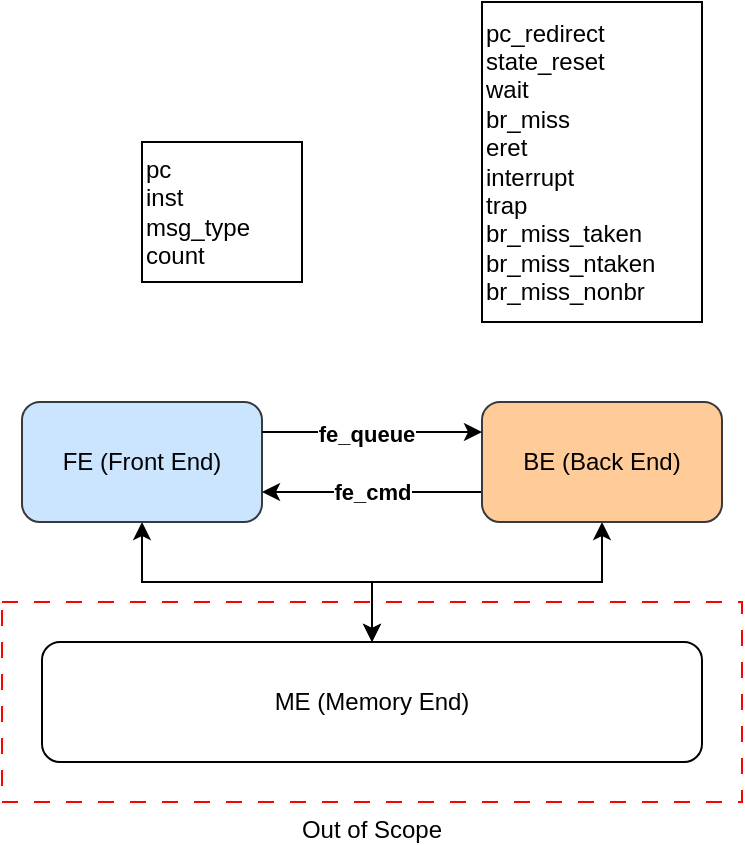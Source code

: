 <mxfile version="26.2.2" pages="6">
  <diagram name="Top Level" id="gSaMj9r_bIgpUZWunbMq">
    <mxGraphModel dx="449" dy="681" grid="1" gridSize="10" guides="1" tooltips="1" connect="1" arrows="1" fold="1" page="1" pageScale="1" pageWidth="850" pageHeight="1100" math="0" shadow="0">
      <root>
        <mxCell id="0" />
        <mxCell id="1" parent="0" />
        <mxCell id="ZdfBLmJmLp9qReuoNuhd-8" value="" style="edgeStyle=orthogonalEdgeStyle;rounded=0;orthogonalLoop=1;jettySize=auto;html=1;startArrow=classic;startFill=1;" edge="1" parent="1" source="ZdfBLmJmLp9qReuoNuhd-1" target="ZdfBLmJmLp9qReuoNuhd-3">
          <mxGeometry relative="1" as="geometry" />
        </mxCell>
        <mxCell id="ZdfBLmJmLp9qReuoNuhd-1" value="FE (Front End)" style="rounded=1;whiteSpace=wrap;html=1;fillColor=#cce5ff;strokeColor=#36393d;" vertex="1" parent="1">
          <mxGeometry x="150" y="280" width="120" height="60" as="geometry" />
        </mxCell>
        <mxCell id="ZdfBLmJmLp9qReuoNuhd-6" value="fe_cmd" style="edgeStyle=orthogonalEdgeStyle;rounded=0;orthogonalLoop=1;jettySize=auto;html=1;exitX=0;exitY=0.75;exitDx=0;exitDy=0;entryX=1;entryY=0.75;entryDx=0;entryDy=0;fontStyle=1" edge="1" parent="1" source="ZdfBLmJmLp9qReuoNuhd-2" target="ZdfBLmJmLp9qReuoNuhd-1">
          <mxGeometry relative="1" as="geometry" />
        </mxCell>
        <mxCell id="ZdfBLmJmLp9qReuoNuhd-9" value="" style="edgeStyle=orthogonalEdgeStyle;rounded=0;orthogonalLoop=1;jettySize=auto;html=1;startArrow=classic;startFill=1;" edge="1" parent="1" source="ZdfBLmJmLp9qReuoNuhd-2" target="ZdfBLmJmLp9qReuoNuhd-3">
          <mxGeometry relative="1" as="geometry" />
        </mxCell>
        <mxCell id="ZdfBLmJmLp9qReuoNuhd-2" value="BE (Back End)" style="rounded=1;whiteSpace=wrap;html=1;fillColor=#ffcc99;strokeColor=#36393d;" vertex="1" parent="1">
          <mxGeometry x="380" y="280" width="120" height="60" as="geometry" />
        </mxCell>
        <mxCell id="ZdfBLmJmLp9qReuoNuhd-3" value="ME (Memory End)" style="rounded=1;whiteSpace=wrap;html=1;" vertex="1" parent="1">
          <mxGeometry x="160" y="400" width="330" height="60" as="geometry" />
        </mxCell>
        <mxCell id="ZdfBLmJmLp9qReuoNuhd-5" value="" style="endArrow=classic;html=1;rounded=0;exitX=1;exitY=0.25;exitDx=0;exitDy=0;entryX=0;entryY=0.25;entryDx=0;entryDy=0;" edge="1" parent="1" source="ZdfBLmJmLp9qReuoNuhd-1" target="ZdfBLmJmLp9qReuoNuhd-2">
          <mxGeometry width="50" height="50" relative="1" as="geometry">
            <mxPoint x="250" y="630" as="sourcePoint" />
            <mxPoint x="300" y="580" as="targetPoint" />
          </mxGeometry>
        </mxCell>
        <mxCell id="ZdfBLmJmLp9qReuoNuhd-11" value="fe_queue" style="edgeLabel;html=1;align=center;verticalAlign=middle;resizable=0;points=[];fontStyle=1" vertex="1" connectable="0" parent="ZdfBLmJmLp9qReuoNuhd-5">
          <mxGeometry x="-0.068" y="-1" relative="1" as="geometry">
            <mxPoint as="offset" />
          </mxGeometry>
        </mxCell>
        <mxCell id="ZdfBLmJmLp9qReuoNuhd-12" value="Out of Scope" style="rounded=0;whiteSpace=wrap;html=1;fillColor=none;dashed=1;dashPattern=8 8;labelPosition=center;verticalLabelPosition=bottom;align=center;verticalAlign=top;strokeColor=#FF0000;" vertex="1" parent="1">
          <mxGeometry x="140" y="380" width="370" height="100" as="geometry" />
        </mxCell>
        <mxCell id="ZdfBLmJmLp9qReuoNuhd-13" value="pc&lt;br&gt;inst&lt;br&gt;msg_type&lt;br&gt;count" style="text;html=1;align=left;verticalAlign=middle;resizable=0;points=[];autosize=1;strokeColor=default;" vertex="1" parent="1">
          <mxGeometry x="210" y="150" width="80" height="70" as="geometry" />
        </mxCell>
        <mxCell id="ZdfBLmJmLp9qReuoNuhd-14" value="pc_redirect&lt;div&gt;state_reset&lt;/div&gt;&lt;div&gt;wait&lt;/div&gt;&lt;div&gt;br_miss&lt;/div&gt;&lt;div&gt;eret&lt;/div&gt;&lt;div&gt;interrupt&lt;/div&gt;&lt;div&gt;trap&lt;/div&gt;&lt;div&gt;br_miss_taken&lt;/div&gt;&lt;div&gt;br_miss_ntaken&lt;/div&gt;&lt;div&gt;br_miss_nonbr&lt;/div&gt;" style="text;html=1;align=left;verticalAlign=middle;resizable=0;points=[];autosize=1;strokeColor=default;" vertex="1" parent="1">
          <mxGeometry x="380" y="80" width="110" height="160" as="geometry" />
        </mxCell>
      </root>
    </mxGraphModel>
  </diagram>
  <diagram id="Fex2aDe0NyIlUf6SwWkO" name="Front End">
    <mxGraphModel dx="1190" dy="701" grid="1" gridSize="10" guides="1" tooltips="1" connect="1" arrows="1" fold="1" page="1" pageScale="1" pageWidth="850" pageHeight="1100" math="0" shadow="0">
      <root>
        <mxCell id="0" />
        <mxCell id="1" parent="0" />
        <mxCell id="5Do_AnMC29IlGybl_x2K-18" value="fe_queue" style="edgeStyle=orthogonalEdgeStyle;rounded=0;orthogonalLoop=1;jettySize=auto;html=1;" edge="1" parent="1" source="5Do_AnMC29IlGybl_x2K-1">
          <mxGeometry relative="1" as="geometry">
            <mxPoint x="560" y="750" as="targetPoint" />
          </mxGeometry>
        </mxCell>
        <mxCell id="5Do_AnMC29IlGybl_x2K-1" value="FE Controller" style="rounded=1;whiteSpace=wrap;html=1;labelPosition=center;verticalLabelPosition=middle;align=center;verticalAlign=middle;" vertex="1" parent="1">
          <mxGeometry x="340" y="720" width="120" height="60" as="geometry" />
        </mxCell>
        <mxCell id="5Do_AnMC29IlGybl_x2K-13" style="edgeStyle=orthogonalEdgeStyle;rounded=0;orthogonalLoop=1;jettySize=auto;html=1;entryX=0.5;entryY=0;entryDx=0;entryDy=0;" edge="1" parent="1" source="5Do_AnMC29IlGybl_x2K-2" target="5Do_AnMC29IlGybl_x2K-5">
          <mxGeometry relative="1" as="geometry" />
        </mxCell>
        <mxCell id="5Do_AnMC29IlGybl_x2K-2" value="PC Gen" style="rounded=1;whiteSpace=wrap;html=1;labelPosition=center;verticalLabelPosition=middle;align=center;verticalAlign=middle;" vertex="1" parent="1">
          <mxGeometry x="340" y="390" width="120" height="60" as="geometry" />
        </mxCell>
        <mxCell id="5Do_AnMC29IlGybl_x2K-7" value="" style="edgeStyle=orthogonalEdgeStyle;rounded=0;orthogonalLoop=1;jettySize=auto;html=1;startArrow=classic;startFill=1;" edge="1" parent="1" source="5Do_AnMC29IlGybl_x2K-3" target="5Do_AnMC29IlGybl_x2K-2">
          <mxGeometry relative="1" as="geometry" />
        </mxCell>
        <mxCell id="5Do_AnMC29IlGybl_x2K-21" style="edgeStyle=orthogonalEdgeStyle;rounded=0;orthogonalLoop=1;jettySize=auto;html=1;entryX=0.5;entryY=0;entryDx=0;entryDy=0;" edge="1" parent="1" source="5Do_AnMC29IlGybl_x2K-3" target="5Do_AnMC29IlGybl_x2K-20">
          <mxGeometry relative="1" as="geometry" />
        </mxCell>
        <mxCell id="5Do_AnMC29IlGybl_x2K-3" value="MMU" style="rounded=1;whiteSpace=wrap;html=1;labelPosition=center;verticalLabelPosition=middle;align=center;verticalAlign=middle;" vertex="1" parent="1">
          <mxGeometry x="190" y="390" width="120" height="60" as="geometry" />
        </mxCell>
        <mxCell id="5Do_AnMC29IlGybl_x2K-8" value="" style="edgeStyle=orthogonalEdgeStyle;rounded=0;orthogonalLoop=1;jettySize=auto;html=1;startArrow=classic;startFill=1;" edge="1" parent="1" source="5Do_AnMC29IlGybl_x2K-4" target="5Do_AnMC29IlGybl_x2K-3">
          <mxGeometry relative="1" as="geometry" />
        </mxCell>
        <mxCell id="5Do_AnMC29IlGybl_x2K-4" value="I$" style="rounded=1;whiteSpace=wrap;html=1;labelPosition=center;verticalLabelPosition=middle;align=center;verticalAlign=middle;" vertex="1" parent="1">
          <mxGeometry x="40" y="390" width="120" height="60" as="geometry" />
        </mxCell>
        <mxCell id="5Do_AnMC29IlGybl_x2K-15" value="Assembled Instructions" style="edgeStyle=orthogonalEdgeStyle;rounded=0;orthogonalLoop=1;jettySize=auto;html=1;" edge="1" parent="1" source="5Do_AnMC29IlGybl_x2K-5" target="5Do_AnMC29IlGybl_x2K-6">
          <mxGeometry relative="1" as="geometry" />
        </mxCell>
        <mxCell id="5Do_AnMC29IlGybl_x2K-5" value="Realigner" style="rounded=1;whiteSpace=wrap;html=1;labelPosition=center;verticalLabelPosition=middle;align=center;verticalAlign=middle;fontStyle=0" vertex="1" parent="1">
          <mxGeometry x="340" y="500" width="120" height="60" as="geometry" />
        </mxCell>
        <mxCell id="5Do_AnMC29IlGybl_x2K-16" value="Fetched Instruction" style="edgeStyle=orthogonalEdgeStyle;rounded=0;orthogonalLoop=1;jettySize=auto;html=1;entryX=0.5;entryY=0;entryDx=0;entryDy=0;" edge="1" parent="1" source="5Do_AnMC29IlGybl_x2K-6" target="5Do_AnMC29IlGybl_x2K-1">
          <mxGeometry relative="1" as="geometry">
            <mxPoint x="400" y="710" as="targetPoint" />
          </mxGeometry>
        </mxCell>
        <mxCell id="5Do_AnMC29IlGybl_x2K-6" value="Scan" style="rounded=1;whiteSpace=wrap;html=1;labelPosition=center;verticalLabelPosition=middle;align=center;verticalAlign=middle;" vertex="1" parent="1">
          <mxGeometry x="340" y="600" width="120" height="60" as="geometry" />
        </mxCell>
        <mxCell id="5Do_AnMC29IlGybl_x2K-10" value="" style="endArrow=classic;html=1;rounded=0;entryX=1.002;entryY=0.147;entryDx=0;entryDy=0;entryPerimeter=0;" edge="1" parent="1" target="5Do_AnMC29IlGybl_x2K-2">
          <mxGeometry width="50" height="50" relative="1" as="geometry">
            <mxPoint x="570" y="400" as="sourcePoint" />
            <mxPoint x="510" y="440" as="targetPoint" />
          </mxGeometry>
        </mxCell>
        <mxCell id="5Do_AnMC29IlGybl_x2K-11" value="PC" style="edgeLabel;html=1;align=center;verticalAlign=middle;resizable=0;points=[];" vertex="1" connectable="0" parent="5Do_AnMC29IlGybl_x2K-10">
          <mxGeometry x="-0.541" relative="1" as="geometry">
            <mxPoint as="offset" />
          </mxGeometry>
        </mxCell>
        <mxCell id="5Do_AnMC29IlGybl_x2K-12" value="Virtually-Index, Physically Tagged&lt;div&gt;1 - 8 way set-associative&lt;/div&gt;&lt;div&gt;64 - 512 bit block size&lt;/div&gt;" style="text;html=1;align=left;verticalAlign=middle;whiteSpace=wrap;rounded=0;" vertex="1" parent="1">
          <mxGeometry x="30" y="330" width="200" height="30" as="geometry" />
        </mxCell>
        <mxCell id="5Do_AnMC29IlGybl_x2K-17" value="Scans Instructions (aligned, compressed, normal)" style="text;html=1;align=left;verticalAlign=middle;whiteSpace=wrap;rounded=0;" vertex="1" parent="1">
          <mxGeometry x="480" y="615" width="130" height="30" as="geometry" />
        </mxCell>
        <mxCell id="5Do_AnMC29IlGybl_x2K-19" value="instr_fetch&lt;div&gt;itlb_miss&lt;/div&gt;&lt;div&gt;instr_page_fault&lt;/div&gt;&lt;div&gt;instr_access_fault&lt;/div&gt;&lt;div&gt;icache_miss&lt;/div&gt;" style="text;html=1;align=left;verticalAlign=middle;whiteSpace=wrap;rounded=0;" vertex="1" parent="1">
          <mxGeometry x="480" y="800" width="130" height="30" as="geometry" />
        </mxCell>
        <mxCell id="5Do_AnMC29IlGybl_x2K-22" value="" style="edgeStyle=orthogonalEdgeStyle;rounded=0;orthogonalLoop=1;jettySize=auto;html=1;" edge="1" parent="1" source="5Do_AnMC29IlGybl_x2K-20" target="5Do_AnMC29IlGybl_x2K-1">
          <mxGeometry relative="1" as="geometry" />
        </mxCell>
        <mxCell id="5Do_AnMC29IlGybl_x2K-20" value="Exception Pipe (1 Clock Cycles)" style="rounded=1;whiteSpace=wrap;html=1;labelPosition=center;verticalLabelPosition=middle;align=center;verticalAlign=middle;" vertex="1" parent="1">
          <mxGeometry x="190" y="720" width="120" height="60" as="geometry" />
        </mxCell>
        <mxCell id="1EQpkVD4WTKMlv6eUZim-1" value="&lt;div&gt;itlb_miss&lt;/div&gt;&lt;div&gt;instr_page_fault&lt;/div&gt;&lt;div&gt;instr_access_fault&lt;/div&gt;" style="text;html=1;align=left;verticalAlign=middle;whiteSpace=wrap;rounded=0;" vertex="1" parent="1">
          <mxGeometry x="140" y="610" width="130" height="30" as="geometry" />
        </mxCell>
      </root>
    </mxGraphModel>
  </diagram>
  <diagram id="BfWlYmMmu0L30tgS9wli" name="Back End">
    <mxGraphModel dx="1215" dy="828" grid="1" gridSize="10" guides="1" tooltips="1" connect="1" arrows="1" fold="1" page="1" pageScale="1" pageWidth="850" pageHeight="1100" math="0" shadow="0">
      <root>
        <mxCell id="0" />
        <mxCell id="1" parent="0" />
        <mxCell id="krLTCR8n1Ns8TSGt49DA-22" value="Director" style="rounded=1;whiteSpace=wrap;html=1;labelPosition=center;verticalLabelPosition=top;align=center;verticalAlign=bottom;" parent="1" vertex="1">
          <mxGeometry x="260" y="710" width="470" height="310" as="geometry" />
        </mxCell>
        <mxCell id="krLTCR8n1Ns8TSGt49DA-23" value="Detector" style="rounded=1;whiteSpace=wrap;html=1;labelPosition=center;verticalLabelPosition=top;align=center;verticalAlign=bottom;" parent="1" vertex="1">
          <mxGeometry x="290" y="1100" width="370" height="420" as="geometry" />
        </mxCell>
        <mxCell id="krLTCR8n1Ns8TSGt49DA-25" value="Scheduler" style="rounded=1;whiteSpace=wrap;html=1;labelPosition=center;verticalLabelPosition=top;align=center;verticalAlign=bottom;" parent="1" vertex="1">
          <mxGeometry x="260" y="240" width="470" height="380" as="geometry" />
        </mxCell>
        <mxCell id="krLTCR8n1Ns8TSGt49DA-30" value="fe_queue" style="endArrow=classic;html=1;rounded=0;entryX=0;entryY=0.5;entryDx=0;entryDy=0;" parent="1" target="krLTCR8n1Ns8TSGt49DA-32" edge="1">
          <mxGeometry width="50" height="50" relative="1" as="geometry">
            <mxPoint x="120" y="340" as="sourcePoint" />
            <mxPoint x="260" y="340" as="targetPoint" />
          </mxGeometry>
        </mxCell>
        <mxCell id="krLTCR8n1Ns8TSGt49DA-31" value="Issue Queue" style="rounded=1;whiteSpace=wrap;html=1;labelPosition=center;verticalLabelPosition=top;align=center;verticalAlign=bottom;dashed=1;dashPattern=8 8;" parent="1" vertex="1">
          <mxGeometry x="310" y="280" width="170" height="210" as="geometry" />
        </mxCell>
        <mxCell id="krLTCR8n1Ns8TSGt49DA-32" value="FIFO" style="rounded=1;whiteSpace=wrap;html=1;" parent="1" vertex="1">
          <mxGeometry x="335" y="310" width="120" height="60" as="geometry" />
        </mxCell>
        <mxCell id="8k8uYrVaryOAXli8iLL7-4" style="edgeStyle=orthogonalEdgeStyle;rounded=0;orthogonalLoop=1;jettySize=auto;html=1;" parent="1" source="krLTCR8n1Ns8TSGt49DA-34" target="8k8uYrVaryOAXli8iLL7-1" edge="1">
          <mxGeometry relative="1" as="geometry" />
        </mxCell>
        <mxCell id="krLTCR8n1Ns8TSGt49DA-34" value="Preissue FIFO" style="rounded=1;whiteSpace=wrap;html=1;" parent="1" vertex="1">
          <mxGeometry x="335" y="400" width="120" height="60" as="geometry" />
        </mxCell>
        <mxCell id="krLTCR8n1Ns8TSGt49DA-37" value="" style="group" parent="1" vertex="1" connectable="0">
          <mxGeometry x="260" y="340" width="30" height="90" as="geometry" />
        </mxCell>
        <mxCell id="krLTCR8n1Ns8TSGt49DA-33" value="" style="endArrow=classic;html=1;rounded=0;entryX=0;entryY=0.5;entryDx=0;entryDy=0;" parent="krLTCR8n1Ns8TSGt49DA-37" target="krLTCR8n1Ns8TSGt49DA-32" edge="1">
          <mxGeometry width="50" height="50" relative="1" as="geometry">
            <mxPoint as="sourcePoint" />
            <mxPoint x="150" y="40" as="targetPoint" />
          </mxGeometry>
        </mxCell>
        <mxCell id="krLTCR8n1Ns8TSGt49DA-35" value="" style="endArrow=classic;html=1;rounded=0;entryX=0;entryY=0.5;entryDx=0;entryDy=0;" parent="krLTCR8n1Ns8TSGt49DA-37" target="krLTCR8n1Ns8TSGt49DA-34" edge="1">
          <mxGeometry width="50" height="50" relative="1" as="geometry">
            <mxPoint x="30" y="90" as="sourcePoint" />
            <mxPoint x="100" as="targetPoint" />
          </mxGeometry>
        </mxCell>
        <mxCell id="krLTCR8n1Ns8TSGt49DA-36" value="" style="endArrow=none;html=1;rounded=0;" parent="krLTCR8n1Ns8TSGt49DA-37" edge="1">
          <mxGeometry width="50" height="50" relative="1" as="geometry">
            <mxPoint x="30" y="90" as="sourcePoint" />
            <mxPoint x="30" as="targetPoint" />
          </mxGeometry>
        </mxCell>
        <mxCell id="krLTCR8n1Ns8TSGt49DA-39" value="issue_pkt" style="endArrow=classic;html=1;rounded=0;exitX=1;exitY=0.5;exitDx=0;exitDy=0;entryX=0;entryY=0.25;entryDx=0;entryDy=0;" parent="1" source="krLTCR8n1Ns8TSGt49DA-32" target="8k8uYrVaryOAXli8iLL7-2" edge="1">
          <mxGeometry width="50" height="50" relative="1" as="geometry">
            <mxPoint x="455" y="350" as="sourcePoint" />
            <mxPoint x="450" y="480" as="targetPoint" />
            <Array as="points">
              <mxPoint x="530" y="340" />
            </Array>
          </mxGeometry>
        </mxCell>
        <mxCell id="8k8uYrVaryOAXli8iLL7-3" style="edgeStyle=orthogonalEdgeStyle;rounded=0;orthogonalLoop=1;jettySize=auto;html=1;entryX=0;entryY=0.5;entryDx=0;entryDy=0;" parent="1" source="8k8uYrVaryOAXli8iLL7-1" target="8k8uYrVaryOAXli8iLL7-2" edge="1">
          <mxGeometry relative="1" as="geometry">
            <Array as="points">
              <mxPoint x="570" y="430" />
              <mxPoint x="570" y="355" />
            </Array>
          </mxGeometry>
        </mxCell>
        <mxCell id="8k8uYrVaryOAXli8iLL7-1" value="Register File" style="rounded=1;whiteSpace=wrap;html=1;" parent="1" vertex="1">
          <mxGeometry x="500" y="400" width="50" height="60" as="geometry" />
        </mxCell>
        <mxCell id="8k8uYrVaryOAXli8iLL7-5" value="dispatch_pkt" style="edgeStyle=orthogonalEdgeStyle;rounded=0;orthogonalLoop=1;jettySize=auto;html=1;" parent="1" source="8k8uYrVaryOAXli8iLL7-2" edge="1">
          <mxGeometry relative="1" as="geometry">
            <mxPoint x="780" y="355" as="targetPoint" />
            <Array as="points">
              <mxPoint x="780" y="355" />
            </Array>
          </mxGeometry>
        </mxCell>
        <mxCell id="8k8uYrVaryOAXli8iLL7-2" value="comb" style="rounded=1;whiteSpace=wrap;html=1;" parent="1" vertex="1">
          <mxGeometry x="600" y="325" width="50" height="60" as="geometry" />
        </mxCell>
        <mxCell id="8k8uYrVaryOAXli8iLL7-7" value="clear" style="endArrow=classic;html=1;rounded=0;" parent="1" edge="1">
          <mxGeometry width="50" height="50" relative="1" as="geometry">
            <mxPoint x="120" y="530" as="sourcePoint" />
            <mxPoint x="260" y="530" as="targetPoint" />
          </mxGeometry>
        </mxCell>
        <mxCell id="8k8uYrVaryOAXli8iLL7-9" value="hazard" style="endArrow=classic;html=1;rounded=0;" parent="1" edge="1">
          <mxGeometry width="50" height="50" relative="1" as="geometry">
            <mxPoint x="120" y="480" as="sourcePoint" />
            <mxPoint x="260" y="480" as="targetPoint" />
          </mxGeometry>
        </mxCell>
        <mxCell id="8k8uYrVaryOAXli8iLL7-11" value="Disable issue queue" style="text;html=1;align=center;verticalAlign=middle;resizable=0;points=[];autosize=1;strokeColor=none;fillColor=none;" parent="1" vertex="1">
          <mxGeometry x="120" y="480" width="130" height="30" as="geometry" />
        </mxCell>
        <mxCell id="8k8uYrVaryOAXli8iLL7-12" value="Clear issue queue" style="text;html=1;align=center;verticalAlign=middle;resizable=0;points=[];autosize=1;strokeColor=none;fillColor=none;" parent="1" vertex="1">
          <mxGeometry x="130" y="530" width="120" height="30" as="geometry" />
        </mxCell>
        <mxCell id="8k8uYrVaryOAXli8iLL7-13" value="Deassert dispatch_pkt&lt;span style=&quot;background-color: transparent; color: light-dark(rgb(0, 0, 0), rgb(255, 255, 255)); white-space-collapse: preserve;&quot;&gt;&#x9;&lt;/span&gt;" style="text;html=1;align=center;verticalAlign=middle;resizable=0;points=[];autosize=1;strokeColor=none;fillColor=none;" parent="1" vertex="1">
          <mxGeometry x="110" y="570" width="160" height="30" as="geometry" />
        </mxCell>
        <mxCell id="8k8uYrVaryOAXli8iLL7-14" value="hazard" style="endArrow=classic;html=1;rounded=0;" parent="1" edge="1">
          <mxGeometry width="50" height="50" relative="1" as="geometry">
            <mxPoint x="120" y="480" as="sourcePoint" />
            <mxPoint x="260" y="480" as="targetPoint" />
          </mxGeometry>
        </mxCell>
        <mxCell id="8k8uYrVaryOAXli8iLL7-15" value="Poison" style="endArrow=classic;html=1;rounded=0;entryX=0;entryY=0.75;entryDx=0;entryDy=0;exitX=0.942;exitY=0;exitDx=0;exitDy=0;exitPerimeter=0;" parent="1" source="8k8uYrVaryOAXli8iLL7-13" target="8k8uYrVaryOAXli8iLL7-2" edge="1">
          <mxGeometry x="0.227" width="50" height="50" relative="1" as="geometry">
            <mxPoint x="380" y="591" as="sourcePoint" />
            <mxPoint x="590" y="580" as="targetPoint" />
            <Array as="points">
              <mxPoint x="580" y="570" />
              <mxPoint x="580" y="370" />
            </Array>
            <mxPoint as="offset" />
          </mxGeometry>
        </mxCell>
        <mxCell id="8k8uYrVaryOAXli8iLL7-26" value="poison" style="endArrow=classic;html=1;rounded=0;" parent="1" edge="1">
          <mxGeometry x="0.008" width="50" height="50" relative="1" as="geometry">
            <mxPoint x="120" y="570" as="sourcePoint" />
            <mxPoint x="260" y="570" as="targetPoint" />
            <mxPoint as="offset" />
          </mxGeometry>
        </mxCell>
        <mxCell id="8k8uYrVaryOAXli8iLL7-27" value="" style="endArrow=classic;html=1;rounded=0;" parent="1" edge="1">
          <mxGeometry width="50" height="50" relative="1" as="geometry">
            <mxPoint x="570" y="340" as="sourcePoint" />
            <mxPoint x="780" y="290" as="targetPoint" />
            <Array as="points">
              <mxPoint x="570" y="290" />
            </Array>
          </mxGeometry>
        </mxCell>
        <mxCell id="8k8uYrVaryOAXli8iLL7-28" value="issue_pkt" style="edgeLabel;html=1;align=center;verticalAlign=middle;resizable=0;points=[];" parent="8k8uYrVaryOAXli8iLL7-27" vertex="1" connectable="0">
          <mxGeometry x="0.6" y="3" relative="1" as="geometry">
            <mxPoint x="-8" as="offset" />
          </mxGeometry>
        </mxCell>
        <mxCell id="8k8uYrVaryOAXli8iLL7-29" value="issue_pkt" style="endArrow=classic;html=1;rounded=0;" parent="1" edge="1">
          <mxGeometry width="50" height="50" relative="1" as="geometry">
            <mxPoint x="190" y="800" as="sourcePoint" />
            <mxPoint x="310" y="800" as="targetPoint" />
          </mxGeometry>
        </mxCell>
        <mxCell id="8k8uYrVaryOAXli8iLL7-30" value="br_pkt" style="endArrow=classic;html=1;rounded=0;" parent="1" edge="1">
          <mxGeometry width="50" height="50" relative="1" as="geometry">
            <mxPoint x="190" y="830" as="sourcePoint" />
            <mxPoint x="310" y="830" as="targetPoint" />
          </mxGeometry>
        </mxCell>
        <mxCell id="8k8uYrVaryOAXli8iLL7-32" value="commit_pkt" style="endArrow=classic;html=1;rounded=0;" parent="1" edge="1">
          <mxGeometry width="50" height="50" relative="1" as="geometry">
            <mxPoint x="190" y="860" as="sourcePoint" />
            <mxPoint x="310" y="860" as="targetPoint" />
          </mxGeometry>
        </mxCell>
        <mxCell id="8k8uYrVaryOAXli8iLL7-33" value="poison_isd" style="endArrow=classic;html=1;rounded=0;" parent="1" edge="1">
          <mxGeometry width="50" height="50" relative="1" as="geometry">
            <mxPoint x="375" y="850" as="sourcePoint" />
            <mxPoint x="780" y="850" as="targetPoint" />
          </mxGeometry>
        </mxCell>
        <mxCell id="8k8uYrVaryOAXli8iLL7-34" value="npc check" style="rounded=1;whiteSpace=wrap;html=1;" parent="1" vertex="1">
          <mxGeometry x="310" y="769" width="65" height="120" as="geometry" />
        </mxCell>
        <mxCell id="8k8uYrVaryOAXli8iLL7-36" value="" style="endArrow=classic;html=1;rounded=0;entryX=0.5;entryY=0;entryDx=0;entryDy=0;exitX=1;exitY=0.5;exitDx=0;exitDy=0;" parent="1" source="8k8uYrVaryOAXli8iLL7-34" target="8k8uYrVaryOAXli8iLL7-34" edge="1">
          <mxGeometry width="50" height="50" relative="1" as="geometry">
            <mxPoint x="400" y="729" as="sourcePoint" />
            <mxPoint x="520" y="769" as="targetPoint" />
            <Array as="points">
              <mxPoint x="400" y="829" />
              <mxPoint x="400" y="789" />
              <mxPoint x="400" y="749" />
              <mxPoint x="343" y="749" />
            </Array>
          </mxGeometry>
        </mxCell>
        <mxCell id="8k8uYrVaryOAXli8iLL7-38" value="" style="endArrow=classic;html=1;rounded=0;" parent="1" edge="1">
          <mxGeometry width="50" height="50" relative="1" as="geometry">
            <mxPoint x="400" y="809" as="sourcePoint" />
            <mxPoint x="780" y="809" as="targetPoint" />
          </mxGeometry>
        </mxCell>
        <mxCell id="8k8uYrVaryOAXli8iLL7-40" value="expected_npc" style="edgeLabel;html=1;align=center;verticalAlign=middle;resizable=0;points=[];" parent="8k8uYrVaryOAXli8iLL7-38" vertex="1" connectable="0">
          <mxGeometry x="-0.175" y="-1" relative="1" as="geometry">
            <mxPoint as="offset" />
          </mxGeometry>
        </mxCell>
        <mxCell id="8k8uYrVaryOAXli8iLL7-43" value="fe_cmd" style="endArrow=classic;html=1;rounded=0;exitX=1;exitY=0.5;exitDx=0;exitDy=0;" parent="1" source="8k8uYrVaryOAXli8iLL7-44" edge="1">
          <mxGeometry width="50" height="50" relative="1" as="geometry">
            <mxPoint x="400" y="940" as="sourcePoint" />
            <mxPoint x="770" y="940" as="targetPoint" />
          </mxGeometry>
        </mxCell>
        <mxCell id="8k8uYrVaryOAXli8iLL7-44" value="commit_pkt checks" style="rounded=1;whiteSpace=wrap;html=1;" parent="1" vertex="1">
          <mxGeometry x="310" y="900" width="270" height="80" as="geometry" />
        </mxCell>
        <mxCell id="8k8uYrVaryOAXli8iLL7-47" value="" style="endArrow=classic;html=1;rounded=0;entryX=0;entryY=0.5;entryDx=0;entryDy=0;" parent="1" target="8k8uYrVaryOAXli8iLL7-44" edge="1">
          <mxGeometry width="50" height="50" relative="1" as="geometry">
            <mxPoint x="290" y="860" as="sourcePoint" />
            <mxPoint x="350" y="940" as="targetPoint" />
            <Array as="points">
              <mxPoint x="290" y="940" />
            </Array>
          </mxGeometry>
        </mxCell>
        <mxCell id="8k8uYrVaryOAXli8iLL7-48" value="commit_pkt:&lt;div&gt;&lt;ul&gt;&lt;li&gt;freeze&lt;/li&gt;&lt;li&gt;itlb_fill&lt;/li&gt;&lt;li&gt;sfence&lt;/li&gt;&lt;li&gt;csrw&lt;/li&gt;&lt;li&gt;wfi&lt;/li&gt;&lt;li&gt;icache_miss&lt;/li&gt;&lt;li&gt;eret&lt;/li&gt;&lt;li&gt;nps_mismatch&lt;/li&gt;&lt;/ul&gt;&lt;/div&gt;&lt;div&gt;attaboy&lt;/div&gt;" style="text;html=1;align=left;verticalAlign=middle;resizable=0;points=[];autosize=1;strokeColor=none;fillColor=none;" parent="1" vertex="1">
          <mxGeometry x="60" y="880" width="140" height="180" as="geometry" />
        </mxCell>
        <mxCell id="gA_NJuyqVtPFc1KAvtDb-1" value="" style="endArrow=classic;html=1;rounded=0;entryX=0;entryY=0.5;entryDx=0;entryDy=0;" parent="1" target="gA_NJuyqVtPFc1KAvtDb-3" edge="1">
          <mxGeometry width="50" height="50" relative="1" as="geometry">
            <mxPoint x="80" y="1340" as="sourcePoint" />
            <mxPoint x="290" y="1340" as="targetPoint" />
            <Array as="points">
              <mxPoint x="80" y="1340" />
            </Array>
          </mxGeometry>
        </mxCell>
        <mxCell id="gA_NJuyqVtPFc1KAvtDb-2" value="issue_pkt" style="edgeLabel;html=1;align=center;verticalAlign=middle;resizable=0;points=[];" parent="gA_NJuyqVtPFc1KAvtDb-1" vertex="1" connectable="0">
          <mxGeometry x="0.6" y="3" relative="1" as="geometry">
            <mxPoint x="-30" y="3" as="offset" />
          </mxGeometry>
        </mxCell>
        <mxCell id="gA_NJuyqVtPFc1KAvtDb-3" value="Hazard Detection" style="rounded=1;whiteSpace=wrap;html=1;" parent="1" vertex="1">
          <mxGeometry x="310" y="1310" width="125" height="60" as="geometry" />
        </mxCell>
        <mxCell id="gA_NJuyqVtPFc1KAvtDb-4" value="" style="endArrow=classic;html=1;rounded=0;entryX=0;entryY=0.5;entryDx=0;entryDy=0;" parent="1" edge="1">
          <mxGeometry width="50" height="50" relative="1" as="geometry">
            <mxPoint x="80" y="1430" as="sourcePoint" />
            <mxPoint x="305" y="1430" as="targetPoint" />
            <Array as="points">
              <mxPoint x="80" y="1430" />
            </Array>
          </mxGeometry>
        </mxCell>
        <mxCell id="gA_NJuyqVtPFc1KAvtDb-5" value="dispatch_pkt" style="edgeLabel;html=1;align=center;verticalAlign=middle;resizable=0;points=[];" parent="gA_NJuyqVtPFc1KAvtDb-4" vertex="1" connectable="0">
          <mxGeometry x="0.6" y="3" relative="1" as="geometry">
            <mxPoint x="-30" y="3" as="offset" />
          </mxGeometry>
        </mxCell>
        <mxCell id="gA_NJuyqVtPFc1KAvtDb-9" value="" style="edgeStyle=orthogonalEdgeStyle;rounded=0;orthogonalLoop=1;jettySize=auto;html=1;" parent="1" source="gA_NJuyqVtPFc1KAvtDb-7" target="gA_NJuyqVtPFc1KAvtDb-8" edge="1">
          <mxGeometry relative="1" as="geometry" />
        </mxCell>
        <mxCell id="gA_NJuyqVtPFc1KAvtDb-7" value="dep_status" style="rounded=1;whiteSpace=wrap;html=1;" parent="1" vertex="1">
          <mxGeometry x="305" y="1400" width="65" height="60" as="geometry" />
        </mxCell>
        <mxCell id="gA_NJuyqVtPFc1KAvtDb-12" value="" style="edgeStyle=orthogonalEdgeStyle;rounded=0;orthogonalLoop=1;jettySize=auto;html=1;" parent="1" source="gA_NJuyqVtPFc1KAvtDb-8" target="gA_NJuyqVtPFc1KAvtDb-11" edge="1">
          <mxGeometry relative="1" as="geometry" />
        </mxCell>
        <mxCell id="gA_NJuyqVtPFc1KAvtDb-8" value="dep_status" style="rounded=1;whiteSpace=wrap;html=1;" parent="1" vertex="1">
          <mxGeometry x="393" y="1400" width="65" height="60" as="geometry" />
        </mxCell>
        <mxCell id="gA_NJuyqVtPFc1KAvtDb-14" value="" style="edgeStyle=orthogonalEdgeStyle;rounded=0;orthogonalLoop=1;jettySize=auto;html=1;" parent="1" source="gA_NJuyqVtPFc1KAvtDb-11" target="gA_NJuyqVtPFc1KAvtDb-13" edge="1">
          <mxGeometry relative="1" as="geometry" />
        </mxCell>
        <mxCell id="gA_NJuyqVtPFc1KAvtDb-11" value="dep_status" style="rounded=1;whiteSpace=wrap;html=1;" parent="1" vertex="1">
          <mxGeometry x="480" y="1400" width="65" height="60" as="geometry" />
        </mxCell>
        <mxCell id="gA_NJuyqVtPFc1KAvtDb-13" value="dep_status" style="rounded=1;whiteSpace=wrap;html=1;" parent="1" vertex="1">
          <mxGeometry x="570" y="1400" width="65" height="60" as="geometry" />
        </mxCell>
        <mxCell id="gA_NJuyqVtPFc1KAvtDb-15" value="Int Scoreboard" style="rounded=1;whiteSpace=wrap;html=1;" parent="1" vertex="1">
          <mxGeometry x="382.5" y="1170" width="125" height="60" as="geometry" />
        </mxCell>
        <mxCell id="gA_NJuyqVtPFc1KAvtDb-16" value="FP Scoreboard" style="rounded=1;whiteSpace=wrap;html=1;" parent="1" vertex="1">
          <mxGeometry x="382.5" y="1230" width="125" height="60" as="geometry" />
        </mxCell>
        <mxCell id="gA_NJuyqVtPFc1KAvtDb-17" value="" style="endArrow=classic;html=1;rounded=0;" parent="1" edge="1">
          <mxGeometry width="50" height="50" relative="1" as="geometry">
            <mxPoint x="160" y="1220" as="sourcePoint" />
            <mxPoint x="305" y="1220" as="targetPoint" />
          </mxGeometry>
        </mxCell>
        <mxCell id="gA_NJuyqVtPFc1KAvtDb-18" value="commit_pkt" style="edgeLabel;html=1;align=center;verticalAlign=middle;resizable=0;points=[];" parent="gA_NJuyqVtPFc1KAvtDb-17" vertex="1" connectable="0">
          <mxGeometry x="0.6" y="3" relative="1" as="geometry">
            <mxPoint x="-46" as="offset" />
          </mxGeometry>
        </mxCell>
        <mxCell id="gA_NJuyqVtPFc1KAvtDb-19" value="" style="endArrow=classic;html=1;rounded=0;entryX=0;entryY=0.5;entryDx=0;entryDy=0;" parent="1" edge="1">
          <mxGeometry width="50" height="50" relative="1" as="geometry">
            <mxPoint x="160" y="1240" as="sourcePoint" />
            <mxPoint x="305" y="1240" as="targetPoint" />
          </mxGeometry>
        </mxCell>
        <mxCell id="gA_NJuyqVtPFc1KAvtDb-20" value="late_wb_pkt" style="edgeLabel;html=1;align=center;verticalAlign=middle;resizable=0;points=[];" parent="gA_NJuyqVtPFc1KAvtDb-19" vertex="1" connectable="0">
          <mxGeometry x="0.6" y="3" relative="1" as="geometry">
            <mxPoint x="-46" as="offset" />
          </mxGeometry>
        </mxCell>
        <mxCell id="gA_NJuyqVtPFc1KAvtDb-30" value="score" style="endArrow=classic;html=1;rounded=0;exitX=0.449;exitY=0.333;exitDx=0;exitDy=0;exitPerimeter=0;" parent="1" edge="1">
          <mxGeometry width="50" height="50" relative="1" as="geometry">
            <mxPoint x="322.5" y="1194.21" as="sourcePoint" />
            <mxPoint x="382.5" y="1194.21" as="targetPoint" />
          </mxGeometry>
        </mxCell>
        <mxCell id="gA_NJuyqVtPFc1KAvtDb-31" value="clear" style="endArrow=classic;html=1;rounded=0;" parent="1" edge="1">
          <mxGeometry width="50" height="50" relative="1" as="geometry">
            <mxPoint x="322.5" y="1205.21" as="sourcePoint" />
            <mxPoint x="382.5" y="1205.21" as="targetPoint" />
          </mxGeometry>
        </mxCell>
        <mxCell id="gA_NJuyqVtPFc1KAvtDb-32" value="score" style="endArrow=classic;html=1;rounded=0;exitX=0.449;exitY=0.333;exitDx=0;exitDy=0;exitPerimeter=0;" parent="1" edge="1">
          <mxGeometry width="50" height="50" relative="1" as="geometry">
            <mxPoint x="322.5" y="1250" as="sourcePoint" />
            <mxPoint x="382.5" y="1250" as="targetPoint" />
          </mxGeometry>
        </mxCell>
        <mxCell id="gA_NJuyqVtPFc1KAvtDb-33" value="clear" style="endArrow=classic;html=1;rounded=0;" parent="1" edge="1">
          <mxGeometry width="50" height="50" relative="1" as="geometry">
            <mxPoint x="322.5" y="1261" as="sourcePoint" />
            <mxPoint x="382.5" y="1261" as="targetPoint" />
          </mxGeometry>
        </mxCell>
        <mxCell id="gA_NJuyqVtPFc1KAvtDb-35" value="ordered" style="endArrow=classic;html=1;rounded=0;" parent="1" edge="1">
          <mxGeometry width="50" height="50" relative="1" as="geometry">
            <mxPoint x="620" y="1164.58" as="sourcePoint" />
            <mxPoint x="720" y="1164.58" as="targetPoint" />
          </mxGeometry>
        </mxCell>
        <mxCell id="gA_NJuyqVtPFc1KAvtDb-36" value="hazard" style="endArrow=classic;html=1;rounded=0;" parent="1" edge="1">
          <mxGeometry width="50" height="50" relative="1" as="geometry">
            <mxPoint x="620" y="1199.58" as="sourcePoint" />
            <mxPoint x="720" y="1199.58" as="targetPoint" />
          </mxGeometry>
        </mxCell>
        <mxCell id="gA_NJuyqVtPFc1KAvtDb-37" value="spec" style="endArrow=classic;html=1;rounded=0;" parent="1" edge="1">
          <mxGeometry width="50" height="50" relative="1" as="geometry">
            <mxPoint x="620" y="1230" as="sourcePoint" />
            <mxPoint x="720" y="1230" as="targetPoint" />
          </mxGeometry>
        </mxCell>
        <mxCell id="gA_NJuyqVtPFc1KAvtDb-39" value="goes to page table walker" style="text;html=1;align=center;verticalAlign=middle;resizable=0;points=[];autosize=1;strokeColor=none;fillColor=none;" parent="1" vertex="1">
          <mxGeometry x="720" y="1150" width="160" height="30" as="geometry" />
        </mxCell>
        <mxCell id="aKXJv8a4xu-9UnsrvxZM-1" value="structural, data, control" style="text;html=1;align=center;verticalAlign=middle;resizable=0;points=[];autosize=1;strokeColor=none;fillColor=none;" vertex="1" parent="1">
          <mxGeometry x="720" y="1185" width="150" height="30" as="geometry" />
        </mxCell>
      </root>
    </mxGraphModel>
  </diagram>
  <diagram id="kePp37-P6D333y8cFpZS" name="Back End - Calculator">
    <mxGraphModel dx="1215" dy="828" grid="1" gridSize="10" guides="1" tooltips="1" connect="1" arrows="1" fold="1" page="1" pageScale="1" pageWidth="850" pageHeight="1100" math="0" shadow="0">
      <root>
        <mxCell id="0" />
        <mxCell id="1" parent="0" />
        <mxCell id="GiC6AAE_ShxXzTyVYAFK-16" value="" style="edgeStyle=orthogonalEdgeStyle;rounded=0;orthogonalLoop=1;jettySize=auto;html=1;" parent="1" source="GiC6AAE_ShxXzTyVYAFK-1" target="GiC6AAE_ShxXzTyVYAFK-6" edge="1">
          <mxGeometry relative="1" as="geometry" />
        </mxCell>
        <mxCell id="GiC6AAE_ShxXzTyVYAFK-1" value="0" style="rounded=1;whiteSpace=wrap;html=1;" parent="1" vertex="1">
          <mxGeometry x="170" y="40" width="30" height="60" as="geometry" />
        </mxCell>
        <mxCell id="GiC6AAE_ShxXzTyVYAFK-21" value="" style="edgeStyle=orthogonalEdgeStyle;rounded=0;orthogonalLoop=1;jettySize=auto;html=1;" parent="1" source="GiC6AAE_ShxXzTyVYAFK-3" target="GiC6AAE_ShxXzTyVYAFK-7" edge="1">
          <mxGeometry relative="1" as="geometry" />
        </mxCell>
        <mxCell id="GiC6AAE_ShxXzTyVYAFK-3" value="0" style="rounded=1;whiteSpace=wrap;html=1;" parent="1" vertex="1">
          <mxGeometry x="170" y="110" width="30" height="60" as="geometry" />
        </mxCell>
        <mxCell id="GiC6AAE_ShxXzTyVYAFK-4" value="Completion Pipeline" style="text;html=1;align=center;verticalAlign=middle;resizable=0;points=[];autosize=1;strokeColor=none;fillColor=none;fontStyle=1" parent="1" vertex="1">
          <mxGeometry x="670" y="125" width="130" height="30" as="geometry" />
        </mxCell>
        <mxCell id="GiC6AAE_ShxXzTyVYAFK-5" value="Exception Pipeline" style="text;html=1;align=center;verticalAlign=middle;resizable=0;points=[];autosize=1;strokeColor=none;fillColor=none;fontStyle=1" parent="1" vertex="1">
          <mxGeometry x="675" y="55" width="120" height="30" as="geometry" />
        </mxCell>
        <mxCell id="GiC6AAE_ShxXzTyVYAFK-17" value="" style="edgeStyle=orthogonalEdgeStyle;rounded=0;orthogonalLoop=1;jettySize=auto;html=1;" parent="1" source="GiC6AAE_ShxXzTyVYAFK-6" target="GiC6AAE_ShxXzTyVYAFK-8" edge="1">
          <mxGeometry relative="1" as="geometry" />
        </mxCell>
        <mxCell id="GiC6AAE_ShxXzTyVYAFK-6" value="1" style="rounded=1;whiteSpace=wrap;html=1;" parent="1" vertex="1">
          <mxGeometry x="260" y="40" width="30" height="60" as="geometry" />
        </mxCell>
        <mxCell id="GiC6AAE_ShxXzTyVYAFK-22" value="" style="edgeStyle=orthogonalEdgeStyle;rounded=0;orthogonalLoop=1;jettySize=auto;html=1;" parent="1" source="GiC6AAE_ShxXzTyVYAFK-7" target="GiC6AAE_ShxXzTyVYAFK-9" edge="1">
          <mxGeometry relative="1" as="geometry" />
        </mxCell>
        <mxCell id="GiC6AAE_ShxXzTyVYAFK-7" value="1" style="rounded=1;whiteSpace=wrap;html=1;" parent="1" vertex="1">
          <mxGeometry x="260" y="110" width="30" height="60" as="geometry" />
        </mxCell>
        <mxCell id="GiC6AAE_ShxXzTyVYAFK-18" value="" style="edgeStyle=orthogonalEdgeStyle;rounded=0;orthogonalLoop=1;jettySize=auto;html=1;" parent="1" source="GiC6AAE_ShxXzTyVYAFK-8" target="GiC6AAE_ShxXzTyVYAFK-10" edge="1">
          <mxGeometry relative="1" as="geometry" />
        </mxCell>
        <mxCell id="GiC6AAE_ShxXzTyVYAFK-8" value="2" style="rounded=1;whiteSpace=wrap;html=1;" parent="1" vertex="1">
          <mxGeometry x="350" y="40" width="30" height="60" as="geometry" />
        </mxCell>
        <mxCell id="GiC6AAE_ShxXzTyVYAFK-23" value="" style="edgeStyle=orthogonalEdgeStyle;rounded=0;orthogonalLoop=1;jettySize=auto;html=1;" parent="1" source="GiC6AAE_ShxXzTyVYAFK-9" target="GiC6AAE_ShxXzTyVYAFK-11" edge="1">
          <mxGeometry relative="1" as="geometry" />
        </mxCell>
        <mxCell id="GiC6AAE_ShxXzTyVYAFK-9" value="2" style="rounded=1;whiteSpace=wrap;html=1;" parent="1" vertex="1">
          <mxGeometry x="350" y="110" width="30" height="60" as="geometry" />
        </mxCell>
        <mxCell id="GiC6AAE_ShxXzTyVYAFK-19" value="" style="edgeStyle=orthogonalEdgeStyle;rounded=0;orthogonalLoop=1;jettySize=auto;html=1;" parent="1" source="GiC6AAE_ShxXzTyVYAFK-10" target="GiC6AAE_ShxXzTyVYAFK-12" edge="1">
          <mxGeometry relative="1" as="geometry" />
        </mxCell>
        <mxCell id="GiC6AAE_ShxXzTyVYAFK-10" value="3" style="rounded=1;whiteSpace=wrap;html=1;" parent="1" vertex="1">
          <mxGeometry x="440" y="40" width="30" height="60" as="geometry" />
        </mxCell>
        <mxCell id="GiC6AAE_ShxXzTyVYAFK-24" value="" style="edgeStyle=orthogonalEdgeStyle;rounded=0;orthogonalLoop=1;jettySize=auto;html=1;" parent="1" source="GiC6AAE_ShxXzTyVYAFK-11" target="GiC6AAE_ShxXzTyVYAFK-13" edge="1">
          <mxGeometry relative="1" as="geometry" />
        </mxCell>
        <mxCell id="GiC6AAE_ShxXzTyVYAFK-11" value="3" style="rounded=1;whiteSpace=wrap;html=1;" parent="1" vertex="1">
          <mxGeometry x="440" y="110" width="30" height="60" as="geometry" />
        </mxCell>
        <mxCell id="GiC6AAE_ShxXzTyVYAFK-20" value="" style="edgeStyle=orthogonalEdgeStyle;rounded=0;orthogonalLoop=1;jettySize=auto;html=1;" parent="1" source="GiC6AAE_ShxXzTyVYAFK-12" target="GiC6AAE_ShxXzTyVYAFK-14" edge="1">
          <mxGeometry relative="1" as="geometry" />
        </mxCell>
        <mxCell id="GiC6AAE_ShxXzTyVYAFK-12" value="4" style="rounded=1;whiteSpace=wrap;html=1;" parent="1" vertex="1">
          <mxGeometry x="530" y="40" width="30" height="60" as="geometry" />
        </mxCell>
        <mxCell id="GiC6AAE_ShxXzTyVYAFK-25" value="" style="edgeStyle=orthogonalEdgeStyle;rounded=0;orthogonalLoop=1;jettySize=auto;html=1;" parent="1" source="GiC6AAE_ShxXzTyVYAFK-13" target="GiC6AAE_ShxXzTyVYAFK-15" edge="1">
          <mxGeometry relative="1" as="geometry" />
        </mxCell>
        <mxCell id="GiC6AAE_ShxXzTyVYAFK-13" value="4" style="rounded=1;whiteSpace=wrap;html=1;" parent="1" vertex="1">
          <mxGeometry x="530" y="110" width="30" height="60" as="geometry" />
        </mxCell>
        <mxCell id="GiC6AAE_ShxXzTyVYAFK-14" value="5" style="rounded=1;whiteSpace=wrap;html=1;" parent="1" vertex="1">
          <mxGeometry x="620" y="40" width="30" height="60" as="geometry" />
        </mxCell>
        <mxCell id="GiC6AAE_ShxXzTyVYAFK-15" value="5" style="rounded=1;whiteSpace=wrap;html=1;" parent="1" vertex="1">
          <mxGeometry x="620" y="110" width="30" height="60" as="geometry" />
        </mxCell>
        <mxCell id="GiC6AAE_ShxXzTyVYAFK-38" style="edgeStyle=orthogonalEdgeStyle;rounded=0;orthogonalLoop=1;jettySize=auto;html=1;entryX=0;entryY=0.75;entryDx=0;entryDy=0;" parent="1" source="GiC6AAE_ShxXzTyVYAFK-26" target="GiC6AAE_ShxXzTyVYAFK-7" edge="1">
          <mxGeometry relative="1" as="geometry" />
        </mxCell>
        <mxCell id="GiC6AAE_ShxXzTyVYAFK-26" value="pipe_sys" style="rounded=1;whiteSpace=wrap;html=1;" parent="1" vertex="1">
          <mxGeometry x="150" y="290" width="70" height="60" as="geometry" />
        </mxCell>
        <mxCell id="GiC6AAE_ShxXzTyVYAFK-36" style="edgeStyle=orthogonalEdgeStyle;rounded=0;orthogonalLoop=1;jettySize=auto;html=1;entryX=0;entryY=0.75;entryDx=0;entryDy=0;" parent="1" source="GiC6AAE_ShxXzTyVYAFK-27" target="GiC6AAE_ShxXzTyVYAFK-7" edge="1">
          <mxGeometry relative="1" as="geometry" />
        </mxCell>
        <mxCell id="GiC6AAE_ShxXzTyVYAFK-27" value="pipe_int" style="rounded=1;whiteSpace=wrap;html=1;" parent="1" vertex="1">
          <mxGeometry x="150" y="210" width="70" height="60" as="geometry" />
        </mxCell>
        <mxCell id="GiC6AAE_ShxXzTyVYAFK-29" value="pipe_aux" style="rounded=1;whiteSpace=wrap;html=1;" parent="1" vertex="1">
          <mxGeometry x="150" y="470" width="150" height="60" as="geometry" />
        </mxCell>
        <mxCell id="GiC6AAE_ShxXzTyVYAFK-49" style="edgeStyle=orthogonalEdgeStyle;rounded=0;orthogonalLoop=1;jettySize=auto;html=1;entryX=0;entryY=0.75;entryDx=0;entryDy=0;" parent="1" source="GiC6AAE_ShxXzTyVYAFK-30" target="GiC6AAE_ShxXzTyVYAFK-11" edge="1">
          <mxGeometry relative="1" as="geometry" />
        </mxCell>
        <mxCell id="GiC6AAE_ShxXzTyVYAFK-30" value="pipe_mem" style="rounded=1;whiteSpace=wrap;html=1;" parent="1" vertex="1">
          <mxGeometry x="150" y="380" width="250" height="60" as="geometry" />
        </mxCell>
        <mxCell id="GiC6AAE_ShxXzTyVYAFK-53" style="edgeStyle=orthogonalEdgeStyle;rounded=0;orthogonalLoop=1;jettySize=auto;html=1;entryX=0;entryY=0.75;entryDx=0;entryDy=0;" parent="1" source="GiC6AAE_ShxXzTyVYAFK-31" target="GiC6AAE_ShxXzTyVYAFK-13" edge="1">
          <mxGeometry relative="1" as="geometry">
            <Array as="points">
              <mxPoint x="510" y="680" />
              <mxPoint x="510" y="155" />
            </Array>
          </mxGeometry>
        </mxCell>
        <mxCell id="GiC6AAE_ShxXzTyVYAFK-31" value="pipe_fma" style="rounded=1;whiteSpace=wrap;html=1;" parent="1" vertex="1">
          <mxGeometry x="150" y="650" width="340" height="60" as="geometry" />
        </mxCell>
        <mxCell id="GiC6AAE_ShxXzTyVYAFK-32" value="pipe_long" style="rounded=1;whiteSpace=wrap;html=1;" parent="1" vertex="1">
          <mxGeometry x="150" y="750" width="340" height="60" as="geometry" />
        </mxCell>
        <mxCell id="GiC6AAE_ShxXzTyVYAFK-33" value="dispatch_pkt" style="endArrow=classic;html=1;rounded=0;" parent="1" edge="1">
          <mxGeometry width="50" height="50" relative="1" as="geometry">
            <mxPoint x="20" y="220" as="sourcePoint" />
            <mxPoint x="130" y="220" as="targetPoint" />
          </mxGeometry>
        </mxCell>
        <mxCell id="GiC6AAE_ShxXzTyVYAFK-34" value="" style="endArrow=classic;html=1;rounded=0;entryX=0;entryY=0.5;entryDx=0;entryDy=0;" parent="1" target="GiC6AAE_ShxXzTyVYAFK-3" edge="1">
          <mxGeometry width="50" height="50" relative="1" as="geometry">
            <mxPoint x="130" y="220" as="sourcePoint" />
            <mxPoint x="180" y="170" as="targetPoint" />
            <Array as="points">
              <mxPoint x="130" y="140" />
            </Array>
          </mxGeometry>
        </mxCell>
        <mxCell id="GiC6AAE_ShxXzTyVYAFK-35" value="" style="endArrow=classic;html=1;rounded=0;entryX=0;entryY=0.5;entryDx=0;entryDy=0;" parent="1" target="GiC6AAE_ShxXzTyVYAFK-27" edge="1">
          <mxGeometry width="50" height="50" relative="1" as="geometry">
            <mxPoint x="130" y="220" as="sourcePoint" />
            <mxPoint x="180" y="170" as="targetPoint" />
            <Array as="points">
              <mxPoint x="130" y="240" />
            </Array>
          </mxGeometry>
        </mxCell>
        <mxCell id="GiC6AAE_ShxXzTyVYAFK-37" value="" style="endArrow=classic;html=1;rounded=0;entryX=0;entryY=0.5;entryDx=0;entryDy=0;" parent="1" target="GiC6AAE_ShxXzTyVYAFK-26" edge="1">
          <mxGeometry width="50" height="50" relative="1" as="geometry">
            <mxPoint x="130" y="220" as="sourcePoint" />
            <mxPoint x="160" y="250" as="targetPoint" />
            <Array as="points">
              <mxPoint x="130" y="320" />
            </Array>
          </mxGeometry>
        </mxCell>
        <mxCell id="GiC6AAE_ShxXzTyVYAFK-39" value="" style="endArrow=classic;html=1;rounded=0;entryX=0;entryY=0.5;entryDx=0;entryDy=0;" parent="1" target="GiC6AAE_ShxXzTyVYAFK-30" edge="1">
          <mxGeometry width="50" height="50" relative="1" as="geometry">
            <mxPoint x="130" y="220" as="sourcePoint" />
            <mxPoint x="160" y="330" as="targetPoint" />
            <Array as="points">
              <mxPoint x="130" y="410" />
            </Array>
          </mxGeometry>
        </mxCell>
        <mxCell id="GiC6AAE_ShxXzTyVYAFK-40" style="edgeStyle=orthogonalEdgeStyle;rounded=0;orthogonalLoop=1;jettySize=auto;html=1;entryX=0;entryY=0.75;entryDx=0;entryDy=0;" parent="1" target="GiC6AAE_ShxXzTyVYAFK-9" edge="1">
          <mxGeometry relative="1" as="geometry">
            <mxPoint x="330" y="380" as="sourcePoint" />
            <mxPoint x="270" y="165" as="targetPoint" />
            <Array as="points">
              <mxPoint x="330" y="380" />
              <mxPoint x="330" y="155" />
            </Array>
          </mxGeometry>
        </mxCell>
        <mxCell id="GiC6AAE_ShxXzTyVYAFK-41" value="early data" style="text;html=1;align=center;verticalAlign=middle;resizable=0;points=[];autosize=1;strokeColor=none;fillColor=none;" parent="1" vertex="1">
          <mxGeometry x="320" y="350" width="80" height="30" as="geometry" />
        </mxCell>
        <mxCell id="GiC6AAE_ShxXzTyVYAFK-42" value="" style="endArrow=classic;html=1;rounded=0;entryX=0;entryY=0.5;entryDx=0;entryDy=0;" parent="1" target="GiC6AAE_ShxXzTyVYAFK-29" edge="1">
          <mxGeometry width="50" height="50" relative="1" as="geometry">
            <mxPoint x="130" y="220" as="sourcePoint" />
            <mxPoint x="160" y="420" as="targetPoint" />
            <Array as="points">
              <mxPoint x="130" y="500" />
            </Array>
          </mxGeometry>
        </mxCell>
        <mxCell id="GiC6AAE_ShxXzTyVYAFK-43" style="edgeStyle=orthogonalEdgeStyle;rounded=0;orthogonalLoop=1;jettySize=auto;html=1;entryX=0;entryY=0.75;entryDx=0;entryDy=0;" parent="1" source="GiC6AAE_ShxXzTyVYAFK-29" target="GiC6AAE_ShxXzTyVYAFK-9" edge="1">
          <mxGeometry relative="1" as="geometry">
            <Array as="points">
              <mxPoint x="310" y="155" />
            </Array>
          </mxGeometry>
        </mxCell>
        <mxCell id="GiC6AAE_ShxXzTyVYAFK-48" style="edgeStyle=orthogonalEdgeStyle;rounded=0;orthogonalLoop=1;jettySize=auto;html=1;entryX=0;entryY=0.75;entryDx=0;entryDy=0;" parent="1" source="GiC6AAE_ShxXzTyVYAFK-44" target="GiC6AAE_ShxXzTyVYAFK-9" edge="1">
          <mxGeometry relative="1" as="geometry">
            <Array as="points">
              <mxPoint x="310" y="590" />
              <mxPoint x="310" y="155" />
            </Array>
          </mxGeometry>
        </mxCell>
        <mxCell id="GiC6AAE_ShxXzTyVYAFK-44" value="pipe_int" style="rounded=1;whiteSpace=wrap;html=1;" parent="1" vertex="1">
          <mxGeometry x="210" y="560" width="70" height="60" as="geometry" />
        </mxCell>
        <mxCell id="GiC6AAE_ShxXzTyVYAFK-47" value="" style="edgeStyle=orthogonalEdgeStyle;rounded=0;orthogonalLoop=1;jettySize=auto;html=1;" parent="1" source="GiC6AAE_ShxXzTyVYAFK-45" target="GiC6AAE_ShxXzTyVYAFK-44" edge="1">
          <mxGeometry relative="1" as="geometry" />
        </mxCell>
        <mxCell id="GiC6AAE_ShxXzTyVYAFK-45" value="ispec" style="rounded=1;whiteSpace=wrap;html=1;" parent="1" vertex="1">
          <mxGeometry x="150" y="560" width="30" height="60" as="geometry" />
        </mxCell>
        <mxCell id="GiC6AAE_ShxXzTyVYAFK-46" value="" style="endArrow=classic;html=1;rounded=0;entryX=0;entryY=0.5;entryDx=0;entryDy=0;" parent="1" target="GiC6AAE_ShxXzTyVYAFK-45" edge="1">
          <mxGeometry width="50" height="50" relative="1" as="geometry">
            <mxPoint x="130" y="220" as="sourcePoint" />
            <mxPoint x="160" y="510" as="targetPoint" />
            <Array as="points">
              <mxPoint x="130" y="590" />
            </Array>
          </mxGeometry>
        </mxCell>
        <mxCell id="GiC6AAE_ShxXzTyVYAFK-50" value="" style="endArrow=classic;html=1;rounded=0;entryX=0;entryY=0.5;entryDx=0;entryDy=0;" parent="1" target="GiC6AAE_ShxXzTyVYAFK-31" edge="1">
          <mxGeometry width="50" height="50" relative="1" as="geometry">
            <mxPoint x="130" y="220" as="sourcePoint" />
            <mxPoint x="160" y="600" as="targetPoint" />
            <Array as="points">
              <mxPoint x="130" y="680" />
            </Array>
          </mxGeometry>
        </mxCell>
        <mxCell id="GiC6AAE_ShxXzTyVYAFK-51" value="" style="endArrow=classic;html=1;rounded=0;entryX=0;entryY=0.5;entryDx=0;entryDy=0;" parent="1" target="GiC6AAE_ShxXzTyVYAFK-32" edge="1">
          <mxGeometry width="50" height="50" relative="1" as="geometry">
            <mxPoint x="130" y="220" as="sourcePoint" />
            <mxPoint x="160" y="690" as="targetPoint" />
            <Array as="points">
              <mxPoint x="130" y="780" />
            </Array>
          </mxGeometry>
        </mxCell>
        <mxCell id="GiC6AAE_ShxXzTyVYAFK-54" value="Exception Signals not Shown" style="text;html=1;align=center;verticalAlign=middle;resizable=0;points=[];autosize=1;strokeColor=none;fillColor=none;" parent="1" vertex="1">
          <mxGeometry x="650" y="70" width="180" height="30" as="geometry" />
        </mxCell>
        <mxCell id="GiC6AAE_ShxXzTyVYAFK-55" value="" style="endArrow=classic;html=1;rounded=0;" parent="1" edge="1">
          <mxGeometry width="50" height="50" relative="1" as="geometry">
            <mxPoint x="220" y="330" as="sourcePoint" />
            <mxPoint x="730" y="330" as="targetPoint" />
          </mxGeometry>
        </mxCell>
        <mxCell id="GiC6AAE_ShxXzTyVYAFK-56" value="commit_pkt" style="edgeLabel;html=1;align=center;verticalAlign=middle;resizable=0;points=[];" parent="GiC6AAE_ShxXzTyVYAFK-55" vertex="1" connectable="0">
          <mxGeometry x="0.827" y="3" relative="1" as="geometry">
            <mxPoint y="2" as="offset" />
          </mxGeometry>
        </mxCell>
        <mxCell id="9AC1Qy4oOfHY8JK331Vd-1" value="Stage 0" style="text;html=1;align=center;verticalAlign=middle;resizable=0;points=[];autosize=1;strokeColor=none;fillColor=none;" vertex="1" parent="1">
          <mxGeometry x="155" y="10" width="60" height="30" as="geometry" />
        </mxCell>
        <mxCell id="9AC1Qy4oOfHY8JK331Vd-2" value="Stage 1" style="text;html=1;align=center;verticalAlign=middle;resizable=0;points=[];autosize=1;strokeColor=none;fillColor=none;" vertex="1" parent="1">
          <mxGeometry x="240" y="10" width="60" height="30" as="geometry" />
        </mxCell>
        <mxCell id="9AC1Qy4oOfHY8JK331Vd-3" value="..." style="text;html=1;align=center;verticalAlign=middle;resizable=0;points=[];autosize=1;strokeColor=none;fillColor=none;" vertex="1" parent="1">
          <mxGeometry x="350" y="10" width="30" height="30" as="geometry" />
        </mxCell>
        <mxCell id="kRVPZlES6UJR87z0i3mX-1" value="FLOAD_OP" style="text;html=1;align=center;verticalAlign=middle;resizable=0;points=[];autosize=1;strokeColor=none;fillColor=none;" vertex="1" parent="1">
          <mxGeometry x="400" y="410" width="90" height="30" as="geometry" />
        </mxCell>
      </root>
    </mxGraphModel>
  </diagram>
  <diagram id="TyhY8Az9OPiIgJo3Y529" name="Pipes - Sys">
    <mxGraphModel dx="1215" dy="828" grid="1" gridSize="10" guides="1" tooltips="1" connect="1" arrows="1" fold="1" page="1" pageScale="1" pageWidth="850" pageHeight="1100" math="0" shadow="0">
      <root>
        <mxCell id="0" />
        <mxCell id="1" parent="0" />
        <mxCell id="fK6d8Vts-quhMgyPt1Vo-1" value="" style="rounded=1;whiteSpace=wrap;html=1;" vertex="1" parent="1">
          <mxGeometry x="320" y="120" width="220" height="330" as="geometry" />
        </mxCell>
        <mxCell id="fK6d8Vts-quhMgyPt1Vo-2" value="" style="endArrow=classic;html=1;rounded=0;entryX=0.003;entryY=0.11;entryDx=0;entryDy=0;entryPerimeter=0;" edge="1" parent="1" target="fK6d8Vts-quhMgyPt1Vo-14">
          <mxGeometry width="50" height="50" relative="1" as="geometry">
            <mxPoint x="200" y="180" as="sourcePoint" />
            <mxPoint x="330" y="130" as="targetPoint" />
          </mxGeometry>
        </mxCell>
        <mxCell id="fK6d8Vts-quhMgyPt1Vo-3" value="reservation" style="edgeLabel;html=1;align=center;verticalAlign=middle;resizable=0;points=[];" vertex="1" connectable="0" parent="fK6d8Vts-quhMgyPt1Vo-2">
          <mxGeometry x="-0.518" y="3" relative="1" as="geometry">
            <mxPoint x="19" as="offset" />
          </mxGeometry>
        </mxCell>
        <mxCell id="fK6d8Vts-quhMgyPt1Vo-4" value="(aka, dispatch_pkt)" style="text;html=1;align=center;verticalAlign=middle;resizable=0;points=[];autosize=1;strokeColor=none;fillColor=none;" vertex="1" parent="1">
          <mxGeometry x="190" y="188" width="120" height="30" as="geometry" />
        </mxCell>
        <mxCell id="fK6d8Vts-quhMgyPt1Vo-5" value="r" style="endArrow=classic;html=1;rounded=0;entryX=0.102;entryY=0.152;entryDx=0;entryDy=0;entryPerimeter=0;" edge="1" parent="1">
          <mxGeometry width="50" height="50" relative="1" as="geometry">
            <mxPoint x="200" y="240" as="sourcePoint" />
            <mxPoint x="370" y="240" as="targetPoint" />
          </mxGeometry>
        </mxCell>
        <mxCell id="fK6d8Vts-quhMgyPt1Vo-6" value="retire_queue" style="edgeLabel;html=1;align=center;verticalAlign=middle;resizable=0;points=[];" vertex="1" connectable="0" parent="fK6d8Vts-quhMgyPt1Vo-5">
          <mxGeometry x="-0.518" y="3" relative="1" as="geometry">
            <mxPoint x="19" as="offset" />
          </mxGeometry>
        </mxCell>
        <mxCell id="fK6d8Vts-quhMgyPt1Vo-7" value="(aka, stage 2 comp/exc pipe)" style="text;html=1;align=center;verticalAlign=middle;resizable=0;points=[];autosize=1;strokeColor=none;fillColor=none;" vertex="1" parent="1">
          <mxGeometry x="150" y="240" width="180" height="30" as="geometry" />
        </mxCell>
        <mxCell id="fK6d8Vts-quhMgyPt1Vo-8" value="" style="endArrow=classic;html=1;rounded=0;entryX=0.102;entryY=0.152;entryDx=0;entryDy=0;entryPerimeter=0;" edge="1" parent="1">
          <mxGeometry width="50" height="50" relative="1" as="geometry">
            <mxPoint x="200" y="305" as="sourcePoint" />
            <mxPoint x="370" y="305" as="targetPoint" />
          </mxGeometry>
        </mxCell>
        <mxCell id="fK6d8Vts-quhMgyPt1Vo-9" value="iwb_pkt" style="edgeLabel;html=1;align=center;verticalAlign=middle;resizable=0;points=[];" vertex="1" connectable="0" parent="fK6d8Vts-quhMgyPt1Vo-8">
          <mxGeometry x="-0.518" y="3" relative="1" as="geometry">
            <mxPoint x="19" as="offset" />
          </mxGeometry>
        </mxCell>
        <mxCell id="fK6d8Vts-quhMgyPt1Vo-10" value="(int writeback, aka stage 3)" style="text;html=1;align=center;verticalAlign=middle;resizable=0;points=[];autosize=1;strokeColor=none;fillColor=none;" vertex="1" parent="1">
          <mxGeometry x="150" y="310" width="170" height="30" as="geometry" />
        </mxCell>
        <mxCell id="fK6d8Vts-quhMgyPt1Vo-11" value="" style="endArrow=classic;html=1;rounded=0;entryX=0.102;entryY=0.152;entryDx=0;entryDy=0;entryPerimeter=0;" edge="1" parent="1">
          <mxGeometry width="50" height="50" relative="1" as="geometry">
            <mxPoint x="200" y="360" as="sourcePoint" />
            <mxPoint x="370" y="360" as="targetPoint" />
          </mxGeometry>
        </mxCell>
        <mxCell id="fK6d8Vts-quhMgyPt1Vo-12" value="fwb_pkt" style="edgeLabel;html=1;align=center;verticalAlign=middle;resizable=0;points=[];" vertex="1" connectable="0" parent="fK6d8Vts-quhMgyPt1Vo-11">
          <mxGeometry x="-0.518" y="3" relative="1" as="geometry">
            <mxPoint x="19" as="offset" />
          </mxGeometry>
        </mxCell>
        <mxCell id="fK6d8Vts-quhMgyPt1Vo-13" value="(float writeback, aka stage 4)" style="text;html=1;align=center;verticalAlign=middle;resizable=0;points=[];autosize=1;strokeColor=none;fillColor=none;" vertex="1" parent="1">
          <mxGeometry x="150" y="360" width="180" height="30" as="geometry" />
        </mxCell>
        <mxCell id="fK6d8Vts-quhMgyPt1Vo-14" value="csr" style="rounded=1;whiteSpace=wrap;html=1;" vertex="1" parent="1">
          <mxGeometry x="370" y="150" width="120" height="260" as="geometry" />
        </mxCell>
        <mxCell id="fK6d8Vts-quhMgyPt1Vo-15" value="" style="endArrow=classic;html=1;rounded=0;entryX=0.102;entryY=0.152;entryDx=0;entryDy=0;entryPerimeter=0;" edge="1" parent="1">
          <mxGeometry width="50" height="50" relative="1" as="geometry">
            <mxPoint x="490" y="209.5" as="sourcePoint" />
            <mxPoint x="660" y="209.5" as="targetPoint" />
          </mxGeometry>
        </mxCell>
        <mxCell id="fK6d8Vts-quhMgyPt1Vo-16" value="decode_info" style="edgeLabel;html=1;align=center;verticalAlign=middle;resizable=0;points=[];" vertex="1" connectable="0" parent="fK6d8Vts-quhMgyPt1Vo-15">
          <mxGeometry x="-0.518" y="3" relative="1" as="geometry">
            <mxPoint x="19" as="offset" />
          </mxGeometry>
        </mxCell>
        <mxCell id="fK6d8Vts-quhMgyPt1Vo-17" value="m, s, u mode&lt;div&gt;mstatus&lt;/div&gt;&lt;div&gt;various other CSR&lt;/div&gt;" style="text;html=1;align=left;verticalAlign=middle;resizable=0;points=[];autosize=1;strokeColor=default;fillColor=none;" vertex="1" parent="1">
          <mxGeometry x="590" y="128" width="120" height="60" as="geometry" />
        </mxCell>
        <mxCell id="fK6d8Vts-quhMgyPt1Vo-18" value="" style="endArrow=classic;html=1;rounded=0;entryX=0.102;entryY=0.152;entryDx=0;entryDy=0;entryPerimeter=0;" edge="1" parent="1">
          <mxGeometry width="50" height="50" relative="1" as="geometry">
            <mxPoint x="490" y="269.5" as="sourcePoint" />
            <mxPoint x="660" y="269.5" as="targetPoint" />
          </mxGeometry>
        </mxCell>
        <mxCell id="fK6d8Vts-quhMgyPt1Vo-19" value="trans_info" style="edgeLabel;html=1;align=center;verticalAlign=middle;resizable=0;points=[];" vertex="1" connectable="0" parent="fK6d8Vts-quhMgyPt1Vo-18">
          <mxGeometry x="-0.518" y="3" relative="1" as="geometry">
            <mxPoint x="19" as="offset" />
          </mxGeometry>
        </mxCell>
        <mxCell id="fK6d8Vts-quhMgyPt1Vo-20" value="" style="endArrow=classic;html=1;rounded=0;entryX=0.102;entryY=0.152;entryDx=0;entryDy=0;entryPerimeter=0;" edge="1" parent="1">
          <mxGeometry width="50" height="50" relative="1" as="geometry">
            <mxPoint x="490" y="339" as="sourcePoint" />
            <mxPoint x="660" y="339" as="targetPoint" />
          </mxGeometry>
        </mxCell>
        <mxCell id="fK6d8Vts-quhMgyPt1Vo-21" value="commit_pkt" style="edgeLabel;html=1;align=center;verticalAlign=middle;resizable=0;points=[];" vertex="1" connectable="0" parent="fK6d8Vts-quhMgyPt1Vo-20">
          <mxGeometry x="-0.518" y="3" relative="1" as="geometry">
            <mxPoint x="19" as="offset" />
          </mxGeometry>
        </mxCell>
        <mxCell id="fK6d8Vts-quhMgyPt1Vo-22" value="instret&lt;div&gt;pc&lt;/div&gt;&lt;div&gt;npc&lt;/div&gt;&lt;div&gt;vaddr&lt;/div&gt;&lt;div&gt;instr&lt;/div&gt;&lt;div&gt;priv_mode&lt;/div&gt;&lt;div&gt;exceptions&lt;/div&gt;&lt;div&gt;&lt;span style=&quot;background-color: transparent; color: light-dark(rgb(0, 0, 0), rgb(255, 255, 255));&quot;&gt;interrupt&lt;/span&gt;&lt;/div&gt;&lt;div&gt;&lt;br&gt;&lt;/div&gt;" style="text;html=1;align=left;verticalAlign=middle;resizable=0;points=[];autosize=1;strokeColor=default;fillColor=none;" vertex="1" parent="1">
          <mxGeometry x="610" y="360" width="80" height="140" as="geometry" />
        </mxCell>
      </root>
    </mxGraphModel>
  </diagram>
  <diagram name="Pipes - Mem" id="X1HuNd9X6nBgCB34b0gW">
    <mxGraphModel dx="1215" dy="828" grid="1" gridSize="10" guides="1" tooltips="1" connect="1" arrows="1" fold="1" page="1" pageScale="1" pageWidth="850" pageHeight="1100" math="0" shadow="0">
      <root>
        <mxCell id="tOTTrnmlyu8bfDpusqEL-0" />
        <mxCell id="tOTTrnmlyu8bfDpusqEL-1" parent="tOTTrnmlyu8bfDpusqEL-0" />
        <mxCell id="tOTTrnmlyu8bfDpusqEL-2" value="" style="rounded=1;whiteSpace=wrap;html=1;" vertex="1" parent="tOTTrnmlyu8bfDpusqEL-1">
          <mxGeometry x="270" y="250" width="350" height="520" as="geometry" />
        </mxCell>
        <mxCell id="tOTTrnmlyu8bfDpusqEL-6" value="c" style="endArrow=classic;html=1;rounded=0;entryX=0.102;entryY=0.152;entryDx=0;entryDy=0;entryPerimeter=0;" edge="1" parent="tOTTrnmlyu8bfDpusqEL-1">
          <mxGeometry width="50" height="50" relative="1" as="geometry">
            <mxPoint x="130" y="430" as="sourcePoint" />
            <mxPoint x="300" y="430" as="targetPoint" />
          </mxGeometry>
        </mxCell>
        <mxCell id="tOTTrnmlyu8bfDpusqEL-7" value="commit_pkt" style="edgeLabel;html=1;align=center;verticalAlign=middle;resizable=0;points=[];" vertex="1" connectable="0" parent="tOTTrnmlyu8bfDpusqEL-6">
          <mxGeometry x="-0.518" y="3" relative="1" as="geometry">
            <mxPoint x="19" as="offset" />
          </mxGeometry>
        </mxCell>
        <mxCell id="tOTTrnmlyu8bfDpusqEL-9" value="" style="endArrow=classic;html=1;rounded=0;entryX=0.102;entryY=0.152;entryDx=0;entryDy=0;entryPerimeter=0;" edge="1" parent="tOTTrnmlyu8bfDpusqEL-1">
          <mxGeometry width="50" height="50" relative="1" as="geometry">
            <mxPoint x="560" y="440" as="sourcePoint" />
            <mxPoint x="730" y="440" as="targetPoint" />
          </mxGeometry>
        </mxCell>
        <mxCell id="tOTTrnmlyu8bfDpusqEL-10" value="late_wb_pkt" style="edgeLabel;html=1;align=center;verticalAlign=middle;resizable=0;points=[];" vertex="1" connectable="0" parent="tOTTrnmlyu8bfDpusqEL-9">
          <mxGeometry x="-0.518" y="3" relative="1" as="geometry">
            <mxPoint x="19" as="offset" />
          </mxGeometry>
        </mxCell>
        <mxCell id="bLcrma6O5JSlqz0d0kPv-11" style="edgeStyle=orthogonalEdgeStyle;rounded=0;orthogonalLoop=1;jettySize=auto;html=1;" edge="1" parent="tOTTrnmlyu8bfDpusqEL-1" source="tOTTrnmlyu8bfDpusqEL-15" target="2nIE_6h07vznabLZNZC9-3">
          <mxGeometry relative="1" as="geometry" />
        </mxCell>
        <mxCell id="tOTTrnmlyu8bfDpusqEL-15" value="TLB Tag/Entry Write" style="rounded=1;whiteSpace=wrap;html=1;" vertex="1" parent="tOTTrnmlyu8bfDpusqEL-1">
          <mxGeometry x="305" y="400" width="65" height="60" as="geometry" />
        </mxCell>
        <mxCell id="2nIE_6h07vznabLZNZC9-0" value="" style="endArrow=classic;html=1;rounded=0;" edge="1" parent="tOTTrnmlyu8bfDpusqEL-1">
          <mxGeometry width="50" height="50" relative="1" as="geometry">
            <mxPoint x="130" y="321" as="sourcePoint" />
            <mxPoint x="300" y="320" as="targetPoint" />
          </mxGeometry>
        </mxCell>
        <mxCell id="2nIE_6h07vznabLZNZC9-1" value="reservation" style="edgeLabel;html=1;align=center;verticalAlign=middle;resizable=0;points=[];" vertex="1" connectable="0" parent="2nIE_6h07vznabLZNZC9-0">
          <mxGeometry x="-0.518" y="3" relative="1" as="geometry">
            <mxPoint x="19" as="offset" />
          </mxGeometry>
        </mxCell>
        <mxCell id="2nIE_6h07vznabLZNZC9-2" value="(aka, dispatch_pkt)" style="text;html=1;align=center;verticalAlign=middle;resizable=0;points=[];autosize=1;strokeColor=none;fillColor=none;" vertex="1" parent="tOTTrnmlyu8bfDpusqEL-1">
          <mxGeometry x="120" y="320" width="120" height="30" as="geometry" />
        </mxCell>
        <mxCell id="2nIE_6h07vznabLZNZC9-3" value="MMU" style="rounded=1;whiteSpace=wrap;html=1;" vertex="1" parent="tOTTrnmlyu8bfDpusqEL-1">
          <mxGeometry x="440" y="300" width="120" height="230" as="geometry" />
        </mxCell>
        <mxCell id="2nIE_6h07vznabLZNZC9-4" value="D$" style="rounded=1;whiteSpace=wrap;html=1;" vertex="1" parent="tOTTrnmlyu8bfDpusqEL-1">
          <mxGeometry x="465" y="580" width="70" height="70" as="geometry" />
        </mxCell>
        <mxCell id="mlXZMlc_RPy-lpiSH98I-0" value="" style="edgeStyle=orthogonalEdgeStyle;rounded=0;orthogonalLoop=1;jettySize=auto;html=1;startArrow=classic;startFill=1;entryX=0.5;entryY=1;entryDx=0;entryDy=0;exitX=0.5;exitY=0;exitDx=0;exitDy=0;" edge="1" parent="tOTTrnmlyu8bfDpusqEL-1" source="2nIE_6h07vznabLZNZC9-4" target="2nIE_6h07vznabLZNZC9-3">
          <mxGeometry relative="1" as="geometry">
            <mxPoint x="160" y="420" as="sourcePoint" />
            <mxPoint x="190" y="420" as="targetPoint" />
          </mxGeometry>
        </mxCell>
        <mxCell id="bLcrma6O5JSlqz0d0kPv-0" value="" style="endArrow=classic;html=1;rounded=0;entryX=0.102;entryY=0.152;entryDx=0;entryDy=0;entryPerimeter=0;" edge="1" parent="tOTTrnmlyu8bfDpusqEL-1">
          <mxGeometry width="50" height="50" relative="1" as="geometry">
            <mxPoint x="560" y="400" as="sourcePoint" />
            <mxPoint x="730" y="400" as="targetPoint" />
          </mxGeometry>
        </mxCell>
        <mxCell id="bLcrma6O5JSlqz0d0kPv-1" value="final_data" style="edgeLabel;html=1;align=center;verticalAlign=middle;resizable=0;points=[];" vertex="1" connectable="0" parent="bLcrma6O5JSlqz0d0kPv-0">
          <mxGeometry x="-0.518" y="3" relative="1" as="geometry">
            <mxPoint x="19" as="offset" />
          </mxGeometry>
        </mxCell>
        <mxCell id="bLcrma6O5JSlqz0d0kPv-2" value="" style="endArrow=classic;html=1;rounded=0;entryX=0.102;entryY=0.152;entryDx=0;entryDy=0;entryPerimeter=0;" edge="1" parent="tOTTrnmlyu8bfDpusqEL-1">
          <mxGeometry width="50" height="50" relative="1" as="geometry">
            <mxPoint x="560" y="360" as="sourcePoint" />
            <mxPoint x="730" y="360" as="targetPoint" />
          </mxGeometry>
        </mxCell>
        <mxCell id="bLcrma6O5JSlqz0d0kPv-3" value="early_data" style="edgeLabel;html=1;align=center;verticalAlign=middle;resizable=0;points=[];" vertex="1" connectable="0" parent="bLcrma6O5JSlqz0d0kPv-2">
          <mxGeometry x="-0.518" y="3" relative="1" as="geometry">
            <mxPoint x="19" as="offset" />
          </mxGeometry>
        </mxCell>
        <mxCell id="bLcrma6O5JSlqz0d0kPv-5" value="" style="endArrow=classic;html=1;rounded=0;entryX=0.102;entryY=0.152;entryDx=0;entryDy=0;entryPerimeter=0;" edge="1" parent="tOTTrnmlyu8bfDpusqEL-1">
          <mxGeometry width="50" height="50" relative="1" as="geometry">
            <mxPoint x="135" y="520" as="sourcePoint" />
            <mxPoint x="305" y="520" as="targetPoint" />
          </mxGeometry>
        </mxCell>
        <mxCell id="bLcrma6O5JSlqz0d0kPv-6" value="trans_info" style="edgeLabel;html=1;align=center;verticalAlign=middle;resizable=0;points=[];" vertex="1" connectable="0" parent="bLcrma6O5JSlqz0d0kPv-5">
          <mxGeometry x="-0.518" y="3" relative="1" as="geometry">
            <mxPoint x="34" y="3" as="offset" />
          </mxGeometry>
        </mxCell>
        <mxCell id="bLcrma6O5JSlqz0d0kPv-12" style="edgeStyle=orthogonalEdgeStyle;rounded=0;orthogonalLoop=1;jettySize=auto;html=1;entryX=0;entryY=0.75;entryDx=0;entryDy=0;" edge="1" parent="tOTTrnmlyu8bfDpusqEL-1" source="bLcrma6O5JSlqz0d0kPv-7" target="2nIE_6h07vznabLZNZC9-3">
          <mxGeometry relative="1" as="geometry" />
        </mxCell>
        <mxCell id="bLcrma6O5JSlqz0d0kPv-7" value="priv_mode&lt;div&gt;mstatus&lt;/div&gt;&lt;div&gt;translation_en&lt;/div&gt;" style="rounded=1;whiteSpace=wrap;html=1;" vertex="1" parent="tOTTrnmlyu8bfDpusqEL-1">
          <mxGeometry x="305" y="490" width="95" height="60" as="geometry" />
        </mxCell>
        <mxCell id="bLcrma6O5JSlqz0d0kPv-8" value="All D$ misses are non-speculative&amp;nbsp;" style="text;html=1;align=center;verticalAlign=middle;resizable=0;points=[];autosize=1;strokeColor=none;fillColor=none;" vertex="1" parent="tOTTrnmlyu8bfDpusqEL-1">
          <mxGeometry x="400" y="650" width="210" height="30" as="geometry" />
        </mxCell>
        <mxCell id="bLcrma6O5JSlqz0d0kPv-10" style="edgeStyle=orthogonalEdgeStyle;rounded=0;orthogonalLoop=1;jettySize=auto;html=1;entryX=0;entryY=0.25;entryDx=0;entryDy=0;" edge="1" parent="tOTTrnmlyu8bfDpusqEL-1" source="bLcrma6O5JSlqz0d0kPv-9" target="2nIE_6h07vznabLZNZC9-3">
          <mxGeometry relative="1" as="geometry" />
        </mxCell>
        <mxCell id="bLcrma6O5JSlqz0d0kPv-9" value="dcache_pkt" style="rounded=1;whiteSpace=wrap;html=1;" vertex="1" parent="tOTTrnmlyu8bfDpusqEL-1">
          <mxGeometry x="297.5" y="310" width="92.5" height="20" as="geometry" />
        </mxCell>
      </root>
    </mxGraphModel>
  </diagram>
</mxfile>
